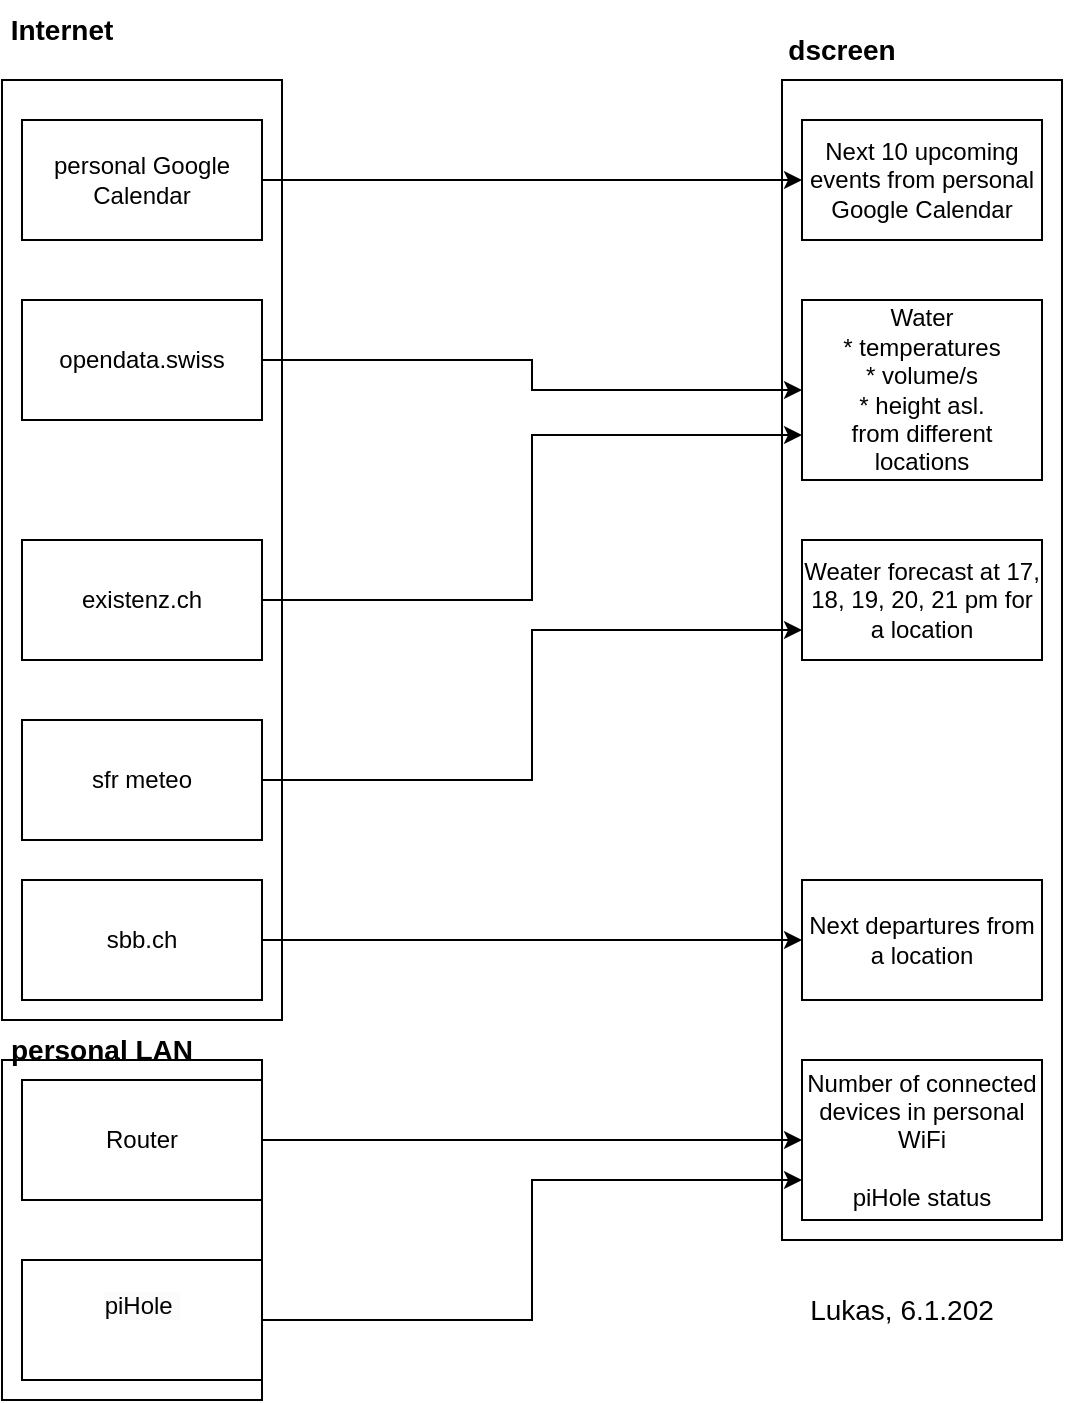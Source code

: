 <mxfile version="20.8.1" type="device"><diagram id="Yv45Z9DKfUNVWLsY7xbl" name="Seite-1"><mxGraphModel dx="2345" dy="911" grid="1" gridSize="10" guides="1" tooltips="1" connect="1" arrows="1" fold="1" page="1" pageScale="1" pageWidth="827" pageHeight="1169" math="0" shadow="0"><root><mxCell id="0"/><mxCell id="1" parent="0"/><mxCell id="3IWe2ha8lRHaojkS8sRS-37" value="" style="rounded=0;whiteSpace=wrap;html=1;" vertex="1" parent="1"><mxGeometry x="120" y="590" width="130" height="170" as="geometry"/></mxCell><mxCell id="3IWe2ha8lRHaojkS8sRS-33" value="" style="rounded=0;whiteSpace=wrap;html=1;" vertex="1" parent="1"><mxGeometry x="120" y="100" width="140" height="470" as="geometry"/></mxCell><mxCell id="3IWe2ha8lRHaojkS8sRS-31" value="" style="rounded=0;whiteSpace=wrap;html=1;" vertex="1" parent="1"><mxGeometry x="510" y="100" width="140" height="580" as="geometry"/></mxCell><mxCell id="3IWe2ha8lRHaojkS8sRS-1" value="Next 10 upcoming events from personal Google Calendar" style="rounded=0;whiteSpace=wrap;html=1;" vertex="1" parent="1"><mxGeometry x="520" y="120" width="120" height="60" as="geometry"/></mxCell><mxCell id="3IWe2ha8lRHaojkS8sRS-2" value="Water&lt;br&gt;* temperatures&lt;br&gt;* volume/s&lt;br&gt;* height asl.&lt;br&gt;from different locations" style="rounded=0;whiteSpace=wrap;html=1;" vertex="1" parent="1"><mxGeometry x="520" y="210" width="120" height="90" as="geometry"/></mxCell><mxCell id="3IWe2ha8lRHaojkS8sRS-3" value="Weater forecast at 17, 18, 19, 20, 21 pm for a location" style="rounded=0;whiteSpace=wrap;html=1;" vertex="1" parent="1"><mxGeometry x="520" y="330" width="120" height="60" as="geometry"/></mxCell><mxCell id="3IWe2ha8lRHaojkS8sRS-6" value="Next departures from a location" style="rounded=0;whiteSpace=wrap;html=1;" vertex="1" parent="1"><mxGeometry x="520" y="500" width="120" height="60" as="geometry"/></mxCell><mxCell id="3IWe2ha8lRHaojkS8sRS-11" value="personal Google Calendar" style="rounded=0;whiteSpace=wrap;html=1;" vertex="1" parent="1"><mxGeometry x="130" y="120" width="120" height="60" as="geometry"/></mxCell><mxCell id="3IWe2ha8lRHaojkS8sRS-21" style="edgeStyle=orthogonalEdgeStyle;rounded=0;orthogonalLoop=1;jettySize=auto;html=1;entryX=0;entryY=0.5;entryDx=0;entryDy=0;" edge="1" parent="1" source="3IWe2ha8lRHaojkS8sRS-12" target="3IWe2ha8lRHaojkS8sRS-2"><mxGeometry relative="1" as="geometry"/></mxCell><mxCell id="3IWe2ha8lRHaojkS8sRS-12" value="opendata.swiss" style="rounded=0;whiteSpace=wrap;html=1;" vertex="1" parent="1"><mxGeometry x="130" y="210" width="120" height="60" as="geometry"/></mxCell><mxCell id="3IWe2ha8lRHaojkS8sRS-22" style="edgeStyle=orthogonalEdgeStyle;rounded=0;orthogonalLoop=1;jettySize=auto;html=1;exitX=1;exitY=0.5;exitDx=0;exitDy=0;entryX=0;entryY=0.75;entryDx=0;entryDy=0;" edge="1" parent="1" source="3IWe2ha8lRHaojkS8sRS-13" target="3IWe2ha8lRHaojkS8sRS-2"><mxGeometry relative="1" as="geometry"/></mxCell><mxCell id="3IWe2ha8lRHaojkS8sRS-13" value="existenz.ch" style="rounded=0;whiteSpace=wrap;html=1;" vertex="1" parent="1"><mxGeometry x="130" y="330" width="120" height="60" as="geometry"/></mxCell><mxCell id="3IWe2ha8lRHaojkS8sRS-23" style="edgeStyle=orthogonalEdgeStyle;rounded=0;orthogonalLoop=1;jettySize=auto;html=1;entryX=0;entryY=0.5;entryDx=0;entryDy=0;" edge="1" parent="1" source="3IWe2ha8lRHaojkS8sRS-16" target="3IWe2ha8lRHaojkS8sRS-6"><mxGeometry relative="1" as="geometry"/></mxCell><mxCell id="3IWe2ha8lRHaojkS8sRS-16" value="sbb.ch" style="rounded=0;whiteSpace=wrap;html=1;" vertex="1" parent="1"><mxGeometry x="130" y="500" width="120" height="60" as="geometry"/></mxCell><mxCell id="3IWe2ha8lRHaojkS8sRS-17" value="Number of connected devices in personal WiFi&lt;br&gt;&lt;br&gt;piHole status" style="rounded=0;whiteSpace=wrap;html=1;" vertex="1" parent="1"><mxGeometry x="520" y="590" width="120" height="80" as="geometry"/></mxCell><mxCell id="3IWe2ha8lRHaojkS8sRS-26" style="edgeStyle=orthogonalEdgeStyle;rounded=0;orthogonalLoop=1;jettySize=auto;html=1;entryX=0;entryY=0.5;entryDx=0;entryDy=0;" edge="1" parent="1" source="3IWe2ha8lRHaojkS8sRS-18" target="3IWe2ha8lRHaojkS8sRS-17"><mxGeometry relative="1" as="geometry"/></mxCell><mxCell id="3IWe2ha8lRHaojkS8sRS-18" value="Router" style="rounded=0;whiteSpace=wrap;html=1;" vertex="1" parent="1"><mxGeometry x="130" y="600" width="120" height="60" as="geometry"/></mxCell><mxCell id="3IWe2ha8lRHaojkS8sRS-27" style="edgeStyle=orthogonalEdgeStyle;rounded=0;orthogonalLoop=1;jettySize=auto;html=1;exitX=1;exitY=0.5;exitDx=0;exitDy=0;entryX=0;entryY=0.75;entryDx=0;entryDy=0;" edge="1" parent="1" source="3IWe2ha8lRHaojkS8sRS-19" target="3IWe2ha8lRHaojkS8sRS-17"><mxGeometry relative="1" as="geometry"/></mxCell><mxCell id="3IWe2ha8lRHaojkS8sRS-19" value="&#10;&lt;span style=&quot;color: rgb(0, 0, 0); font-family: Helvetica; font-size: 12px; font-style: normal; font-variant-ligatures: normal; font-variant-caps: normal; font-weight: 400; letter-spacing: normal; orphans: 2; text-align: center; text-indent: 0px; text-transform: none; widows: 2; word-spacing: 0px; -webkit-text-stroke-width: 0px; background-color: rgb(251, 251, 251); text-decoration-thickness: initial; text-decoration-style: initial; text-decoration-color: initial; float: none; display: inline !important;&quot;&gt;piHole&lt;span&gt;&amp;nbsp;&lt;/span&gt;&lt;/span&gt;&#10;&#10;" style="rounded=0;whiteSpace=wrap;html=1;" vertex="1" parent="1"><mxGeometry x="130" y="690" width="120" height="60" as="geometry"/></mxCell><mxCell id="3IWe2ha8lRHaojkS8sRS-20" value="" style="endArrow=classic;html=1;rounded=0;entryX=0;entryY=0.5;entryDx=0;entryDy=0;" edge="1" parent="1" target="3IWe2ha8lRHaojkS8sRS-1"><mxGeometry width="50" height="50" relative="1" as="geometry"><mxPoint x="250" y="150" as="sourcePoint"/><mxPoint x="300" y="100" as="targetPoint"/></mxGeometry></mxCell><mxCell id="3IWe2ha8lRHaojkS8sRS-25" style="edgeStyle=orthogonalEdgeStyle;rounded=0;orthogonalLoop=1;jettySize=auto;html=1;entryX=0;entryY=0.75;entryDx=0;entryDy=0;" edge="1" parent="1" source="3IWe2ha8lRHaojkS8sRS-24" target="3IWe2ha8lRHaojkS8sRS-3"><mxGeometry relative="1" as="geometry"/></mxCell><mxCell id="3IWe2ha8lRHaojkS8sRS-24" value="sfr meteo" style="rounded=0;whiteSpace=wrap;html=1;" vertex="1" parent="1"><mxGeometry x="130" y="420" width="120" height="60" as="geometry"/></mxCell><mxCell id="3IWe2ha8lRHaojkS8sRS-32" value="&lt;font style=&quot;font-size: 14px;&quot;&gt;&lt;b&gt;dscreen&lt;/b&gt;&lt;/font&gt;" style="text;html=1;strokeColor=none;fillColor=none;align=center;verticalAlign=middle;whiteSpace=wrap;rounded=0;" vertex="1" parent="1"><mxGeometry x="510" y="70" width="60" height="30" as="geometry"/></mxCell><mxCell id="3IWe2ha8lRHaojkS8sRS-34" value="&lt;font style=&quot;font-size: 14px;&quot;&gt;&lt;b&gt;Internet&lt;/b&gt;&lt;/font&gt;" style="text;html=1;strokeColor=none;fillColor=none;align=center;verticalAlign=middle;whiteSpace=wrap;rounded=0;" vertex="1" parent="1"><mxGeometry x="120" y="60" width="60" height="30" as="geometry"/></mxCell><mxCell id="3IWe2ha8lRHaojkS8sRS-38" value="&lt;font style=&quot;font-size: 14px;&quot;&gt;&lt;b&gt;personal LAN&lt;/b&gt;&lt;/font&gt;" style="text;html=1;strokeColor=none;fillColor=none;align=center;verticalAlign=middle;whiteSpace=wrap;rounded=0;" vertex="1" parent="1"><mxGeometry x="120" y="570" width="100" height="30" as="geometry"/></mxCell><mxCell id="3IWe2ha8lRHaojkS8sRS-39" value="Lukas, 6.1.202" style="text;html=1;strokeColor=none;fillColor=none;align=center;verticalAlign=middle;whiteSpace=wrap;rounded=0;fontSize=14;" vertex="1" parent="1"><mxGeometry x="500" y="700" width="140" height="30" as="geometry"/></mxCell></root></mxGraphModel></diagram></mxfile>